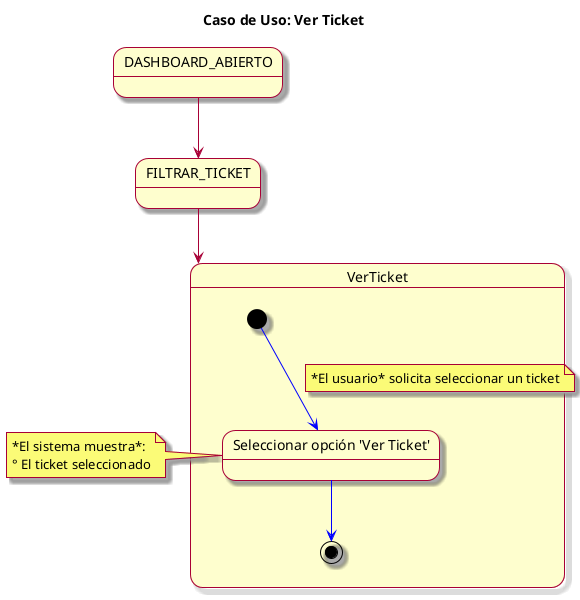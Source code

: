 @startuml
skin rose
title Caso de Uso: Ver Ticket

state DASHBOARD_ABIERTO
state FILTRAR_TICKET

DASHBOARD_ABIERTO --> FILTRAR_TICKET
FILTRAR_TICKET --> VerTicket

state VerTicket {

  [*] -[#blue]-> seleccionarOpcionVer
  note on link : *El usuario* solicita seleccionar un ticket
  state "Seleccionar opción 'Ver Ticket'" as seleccionarOpcionVer
  seleccionarOpcionVer -[#blue]-> [*]
}

note left of seleccionarOpcionVer
  *El sistema muestra*: 
  ° El ticket seleccionado
end note

@enduml